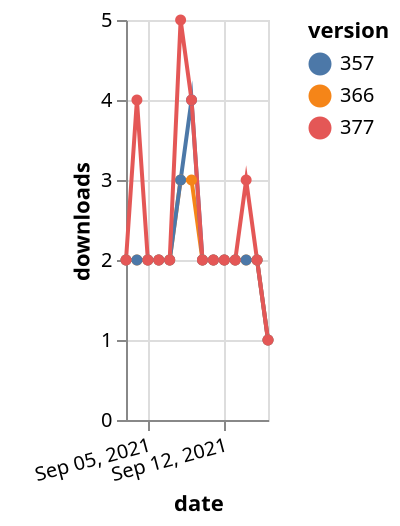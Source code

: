 {"$schema": "https://vega.github.io/schema/vega-lite/v5.json", "description": "A simple bar chart with embedded data.", "data": {"values": [{"date": "2021-09-03", "total": 2256, "delta": 2, "version": "366"}, {"date": "2021-09-04", "total": 2258, "delta": 2, "version": "366"}, {"date": "2021-09-05", "total": 2260, "delta": 2, "version": "366"}, {"date": "2021-09-06", "total": 2262, "delta": 2, "version": "366"}, {"date": "2021-09-07", "total": 2264, "delta": 2, "version": "366"}, {"date": "2021-09-08", "total": 2267, "delta": 3, "version": "366"}, {"date": "2021-09-09", "total": 2270, "delta": 3, "version": "366"}, {"date": "2021-09-10", "total": 2272, "delta": 2, "version": "366"}, {"date": "2021-09-11", "total": 2274, "delta": 2, "version": "366"}, {"date": "2021-09-12", "total": 2276, "delta": 2, "version": "366"}, {"date": "2021-09-13", "total": 2278, "delta": 2, "version": "366"}, {"date": "2021-09-14", "total": 2280, "delta": 2, "version": "366"}, {"date": "2021-09-15", "total": 2282, "delta": 2, "version": "366"}, {"date": "2021-09-16", "total": 2283, "delta": 1, "version": "366"}, {"date": "2021-09-03", "total": 2566, "delta": 2, "version": "357"}, {"date": "2021-09-04", "total": 2568, "delta": 2, "version": "357"}, {"date": "2021-09-05", "total": 2570, "delta": 2, "version": "357"}, {"date": "2021-09-06", "total": 2572, "delta": 2, "version": "357"}, {"date": "2021-09-07", "total": 2574, "delta": 2, "version": "357"}, {"date": "2021-09-08", "total": 2577, "delta": 3, "version": "357"}, {"date": "2021-09-09", "total": 2581, "delta": 4, "version": "357"}, {"date": "2021-09-10", "total": 2583, "delta": 2, "version": "357"}, {"date": "2021-09-11", "total": 2585, "delta": 2, "version": "357"}, {"date": "2021-09-12", "total": 2587, "delta": 2, "version": "357"}, {"date": "2021-09-13", "total": 2589, "delta": 2, "version": "357"}, {"date": "2021-09-14", "total": 2591, "delta": 2, "version": "357"}, {"date": "2021-09-15", "total": 2593, "delta": 2, "version": "357"}, {"date": "2021-09-16", "total": 2594, "delta": 1, "version": "357"}, {"date": "2021-09-03", "total": 2081, "delta": 2, "version": "377"}, {"date": "2021-09-04", "total": 2085, "delta": 4, "version": "377"}, {"date": "2021-09-05", "total": 2087, "delta": 2, "version": "377"}, {"date": "2021-09-06", "total": 2089, "delta": 2, "version": "377"}, {"date": "2021-09-07", "total": 2091, "delta": 2, "version": "377"}, {"date": "2021-09-08", "total": 2096, "delta": 5, "version": "377"}, {"date": "2021-09-09", "total": 2100, "delta": 4, "version": "377"}, {"date": "2021-09-10", "total": 2102, "delta": 2, "version": "377"}, {"date": "2021-09-11", "total": 2104, "delta": 2, "version": "377"}, {"date": "2021-09-12", "total": 2106, "delta": 2, "version": "377"}, {"date": "2021-09-13", "total": 2108, "delta": 2, "version": "377"}, {"date": "2021-09-14", "total": 2111, "delta": 3, "version": "377"}, {"date": "2021-09-15", "total": 2113, "delta": 2, "version": "377"}, {"date": "2021-09-16", "total": 2114, "delta": 1, "version": "377"}]}, "width": "container", "mark": {"type": "line", "point": {"filled": true}}, "encoding": {"x": {"field": "date", "type": "temporal", "timeUnit": "yearmonthdate", "title": "date", "axis": {"labelAngle": -15}}, "y": {"field": "delta", "type": "quantitative", "title": "downloads"}, "color": {"field": "version", "type": "nominal"}, "tooltip": {"field": "delta"}}}